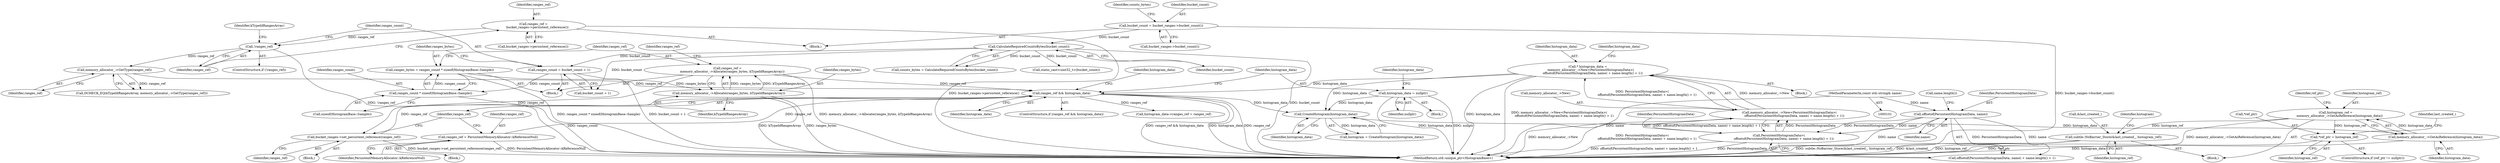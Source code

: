 digraph "0_Chrome_3f38b2253b19f9f9595f79fb92bfb5077e7b1959_0@API" {
"1000316" [label="(Call,histogram_ref =\n        memory_allocator_->GetAsReference(histogram_data))"];
"1000318" [label="(Call,memory_allocator_->GetAsReference(histogram_data))"];
"1000297" [label="(Call,CreateHistogram(histogram_data))"];
"1000288" [label="(Call,histogram_data = nullptr)"];
"1000255" [label="(Call,ranges_ref && histogram_data)"];
"1000252" [label="(Call,memory_allocator_->GetType(ranges_ref))"];
"1000183" [label="(Call,!ranges_ref)"];
"1000179" [label="(Call,ranges_ref =\n        bucket_ranges->persistent_reference())"];
"1000199" [label="(Call,ranges_ref =\n          memory_allocator_->Allocate(ranges_bytes, kTypeIdRangesArray))"];
"1000201" [label="(Call,memory_allocator_->Allocate(ranges_bytes, kTypeIdRangesArray))"];
"1000193" [label="(Call,ranges_bytes = ranges_count * sizeof(HistogramBase::Sample))"];
"1000195" [label="(Call,ranges_count * sizeof(HistogramBase::Sample))"];
"1000187" [label="(Call,ranges_count = bucket_count + 1)"];
"1000165" [label="(Call,CalculateRequiredCountsBytes(bucket_count))"];
"1000159" [label="(Call,bucket_count = bucket_ranges->bucket_count())"];
"1000245" [label="(Call,ranges_ref = PersistentMemoryAllocator::kReferenceNull)"];
"1000240" [label="(Call,bucket_ranges->set_persistent_reference(ranges_ref))"];
"1000115" [label="(Call,* histogram_data =\n      memory_allocator_->New<PersistentHistogramData>(\n          offsetof(PersistentHistogramData, name) + name.length() + 1))"];
"1000117" [label="(Call,memory_allocator_->New<PersistentHistogramData>(\n          offsetof(PersistentHistogramData, name) + name.length() + 1))"];
"1000121" [label="(Call,PersistentHistogramData>(\n          offsetof(PersistentHistogramData, name) + name.length() + 1))"];
"1000124" [label="(Call,offsetof(PersistentHistogramData, name))"];
"1000103" [label="(MethodParameterIn,const std::string& name)"];
"1000324" [label="(Call,*ref_ptr = histogram_ref)"];
"1000328" [label="(Call,subtle::NoBarrier_Store(&last_created_, histogram_ref))"];
"1000124" [label="(Call,offsetof(PersistentHistogramData, name))"];
"1000241" [label="(Identifier,ranges_ref)"];
"1000252" [label="(Call,memory_allocator_->GetType(ranges_ref))"];
"1000118" [label="(Call,memory_allocator_->New)"];
"1000203" [label="(Identifier,kTypeIdRangesArray)"];
"1000166" [label="(Identifier,bucket_count)"];
"1000257" [label="(Identifier,histogram_data)"];
"1000187" [label="(Call,ranges_count = bucket_count + 1)"];
"1000250" [label="(Call,DCHECK_EQ(kTypeIdRangesArray, memory_allocator_->GetType(ranges_ref)))"];
"1000183" [label="(Call,!ranges_ref)"];
"1000201" [label="(Call,memory_allocator_->Allocate(ranges_bytes, kTypeIdRangesArray))"];
"1000298" [label="(Identifier,histogram_data)"];
"1000180" [label="(Identifier,ranges_ref)"];
"1000297" [label="(Call,CreateHistogram(histogram_data))"];
"1000109" [label="(Block,)"];
"1000325" [label="(Call,*ref_ptr)"];
"1000188" [label="(Identifier,ranges_count)"];
"1000246" [label="(Identifier,ranges_ref)"];
"1000179" [label="(Call,ranges_ref =\n        bucket_ranges->persistent_reference())"];
"1000322" [label="(Identifier,ref_ptr)"];
"1000181" [label="(Call,bucket_ranges->persistent_reference())"];
"1000316" [label="(Call,histogram_ref =\n        memory_allocator_->GetAsReference(histogram_data))"];
"1000131" [label="(Identifier,histogram_data)"];
"1000185" [label="(Block,)"];
"1000199" [label="(Call,ranges_ref =\n          memory_allocator_->Allocate(ranges_bytes, kTypeIdRangesArray))"];
"1000165" [label="(Call,CalculateRequiredCountsBytes(bucket_count))"];
"1000116" [label="(Identifier,histogram_data)"];
"1000330" [label="(Identifier,last_created_)"];
"1000194" [label="(Identifier,ranges_bytes)"];
"1000329" [label="(Call,&last_created_)"];
"1000324" [label="(Call,*ref_ptr = histogram_ref)"];
"1000123" [label="(Call,offsetof(PersistentHistogramData, name) + name.length() + 1)"];
"1000253" [label="(Identifier,ranges_ref)"];
"1000115" [label="(Call,* histogram_data =\n      memory_allocator_->New<PersistentHistogramData>(\n          offsetof(PersistentHistogramData, name) + name.length() + 1))"];
"1000333" [label="(Identifier,histogram)"];
"1000159" [label="(Call,bucket_count = bucket_ranges->bucket_count())"];
"1000261" [label="(Identifier,histogram_data)"];
"1000327" [label="(Identifier,histogram_ref)"];
"1000157" [label="(Block,)"];
"1000117" [label="(Call,memory_allocator_->New<PersistentHistogramData>(\n          offsetof(PersistentHistogramData, name) + name.length() + 1))"];
"1000189" [label="(Call,bucket_count + 1)"];
"1000245" [label="(Call,ranges_ref = PersistentMemoryAllocator::kReferenceNull)"];
"1000287" [label="(Block,)"];
"1000161" [label="(Call,bucket_ranges->bucket_count())"];
"1000254" [label="(ControlStructure,if (ranges_ref && histogram_data))"];
"1000200" [label="(Identifier,ranges_ref)"];
"1000184" [label="(Identifier,ranges_ref)"];
"1000343" [label="(MethodReturn,std::unique_ptr<HistogramBase>)"];
"1000195" [label="(Call,ranges_count * sizeof(HistogramBase::Sample))"];
"1000292" [label="(Identifier,histogram_data)"];
"1000240" [label="(Call,bucket_ranges->set_persistent_reference(ranges_ref))"];
"1000197" [label="(Call,sizeof(HistogramBase::Sample))"];
"1000126" [label="(Identifier,name)"];
"1000318" [label="(Call,memory_allocator_->GetAsReference(histogram_data))"];
"1000290" [label="(Identifier,nullptr)"];
"1000121" [label="(Call,PersistentHistogramData>(\n          offsetof(PersistentHistogramData, name) + name.length() + 1))"];
"1000196" [label="(Identifier,ranges_count)"];
"1000163" [label="(Call,counts_bytes = CalculateRequiredCountsBytes(bucket_count))"];
"1000293" [label="(Block,)"];
"1000223" [label="(Block,)"];
"1000122" [label="(Identifier,PersistentHistogramData)"];
"1000193" [label="(Call,ranges_bytes = ranges_count * sizeof(HistogramBase::Sample))"];
"1000276" [label="(Call,histogram_data->ranges_ref = ranges_ref)"];
"1000320" [label="(ControlStructure,if (ref_ptr != nullptr))"];
"1000255" [label="(Call,ranges_ref && histogram_data)"];
"1000288" [label="(Call,histogram_data = nullptr)"];
"1000289" [label="(Identifier,histogram_data)"];
"1000128" [label="(Call,name.length())"];
"1000295" [label="(Call,histogram = CreateHistogram(histogram_data))"];
"1000125" [label="(Identifier,PersistentHistogramData)"];
"1000247" [label="(Identifier,PersistentMemoryAllocator::kReferenceNull)"];
"1000182" [label="(ControlStructure,if (!ranges_ref))"];
"1000164" [label="(Identifier,counts_bytes)"];
"1000251" [label="(Identifier,kTypeIdRangesArray)"];
"1000256" [label="(Identifier,ranges_ref)"];
"1000205" [label="(Identifier,ranges_ref)"];
"1000328" [label="(Call,subtle::NoBarrier_Store(&last_created_, histogram_ref))"];
"1000103" [label="(MethodParameterIn,const std::string& name)"];
"1000273" [label="(Call,static_cast<uint32_t>(bucket_count))"];
"1000319" [label="(Identifier,histogram_data)"];
"1000331" [label="(Identifier,histogram_ref)"];
"1000243" [label="(Block,)"];
"1000317" [label="(Identifier,histogram_ref)"];
"1000160" [label="(Identifier,bucket_count)"];
"1000202" [label="(Identifier,ranges_bytes)"];
"1000316" -> "1000293"  [label="AST: "];
"1000316" -> "1000318"  [label="CFG: "];
"1000317" -> "1000316"  [label="AST: "];
"1000318" -> "1000316"  [label="AST: "];
"1000322" -> "1000316"  [label="CFG: "];
"1000316" -> "1000343"  [label="DDG: memory_allocator_->GetAsReference(histogram_data)"];
"1000318" -> "1000316"  [label="DDG: histogram_data"];
"1000316" -> "1000324"  [label="DDG: histogram_ref"];
"1000316" -> "1000328"  [label="DDG: histogram_ref"];
"1000318" -> "1000319"  [label="CFG: "];
"1000319" -> "1000318"  [label="AST: "];
"1000318" -> "1000343"  [label="DDG: histogram_data"];
"1000297" -> "1000318"  [label="DDG: histogram_data"];
"1000297" -> "1000295"  [label="AST: "];
"1000297" -> "1000298"  [label="CFG: "];
"1000298" -> "1000297"  [label="AST: "];
"1000295" -> "1000297"  [label="CFG: "];
"1000297" -> "1000295"  [label="DDG: histogram_data"];
"1000288" -> "1000297"  [label="DDG: histogram_data"];
"1000255" -> "1000297"  [label="DDG: histogram_data"];
"1000115" -> "1000297"  [label="DDG: histogram_data"];
"1000288" -> "1000287"  [label="AST: "];
"1000288" -> "1000290"  [label="CFG: "];
"1000289" -> "1000288"  [label="AST: "];
"1000290" -> "1000288"  [label="AST: "];
"1000292" -> "1000288"  [label="CFG: "];
"1000288" -> "1000343"  [label="DDG: nullptr"];
"1000288" -> "1000343"  [label="DDG: histogram_data"];
"1000255" -> "1000254"  [label="AST: "];
"1000255" -> "1000256"  [label="CFG: "];
"1000255" -> "1000257"  [label="CFG: "];
"1000256" -> "1000255"  [label="AST: "];
"1000257" -> "1000255"  [label="AST: "];
"1000261" -> "1000255"  [label="CFG: "];
"1000289" -> "1000255"  [label="CFG: "];
"1000255" -> "1000343"  [label="DDG: ranges_ref && histogram_data"];
"1000255" -> "1000343"  [label="DDG: histogram_data"];
"1000255" -> "1000343"  [label="DDG: ranges_ref"];
"1000252" -> "1000255"  [label="DDG: ranges_ref"];
"1000199" -> "1000255"  [label="DDG: ranges_ref"];
"1000245" -> "1000255"  [label="DDG: ranges_ref"];
"1000240" -> "1000255"  [label="DDG: ranges_ref"];
"1000115" -> "1000255"  [label="DDG: histogram_data"];
"1000255" -> "1000276"  [label="DDG: ranges_ref"];
"1000252" -> "1000250"  [label="AST: "];
"1000252" -> "1000253"  [label="CFG: "];
"1000253" -> "1000252"  [label="AST: "];
"1000250" -> "1000252"  [label="CFG: "];
"1000252" -> "1000250"  [label="DDG: ranges_ref"];
"1000183" -> "1000252"  [label="DDG: ranges_ref"];
"1000183" -> "1000182"  [label="AST: "];
"1000183" -> "1000184"  [label="CFG: "];
"1000184" -> "1000183"  [label="AST: "];
"1000188" -> "1000183"  [label="CFG: "];
"1000251" -> "1000183"  [label="CFG: "];
"1000183" -> "1000343"  [label="DDG: !ranges_ref"];
"1000179" -> "1000183"  [label="DDG: ranges_ref"];
"1000179" -> "1000157"  [label="AST: "];
"1000179" -> "1000181"  [label="CFG: "];
"1000180" -> "1000179"  [label="AST: "];
"1000181" -> "1000179"  [label="AST: "];
"1000184" -> "1000179"  [label="CFG: "];
"1000179" -> "1000343"  [label="DDG: bucket_ranges->persistent_reference()"];
"1000199" -> "1000185"  [label="AST: "];
"1000199" -> "1000201"  [label="CFG: "];
"1000200" -> "1000199"  [label="AST: "];
"1000201" -> "1000199"  [label="AST: "];
"1000205" -> "1000199"  [label="CFG: "];
"1000199" -> "1000343"  [label="DDG: memory_allocator_->Allocate(ranges_bytes, kTypeIdRangesArray)"];
"1000201" -> "1000199"  [label="DDG: ranges_bytes"];
"1000201" -> "1000199"  [label="DDG: kTypeIdRangesArray"];
"1000199" -> "1000240"  [label="DDG: ranges_ref"];
"1000201" -> "1000203"  [label="CFG: "];
"1000202" -> "1000201"  [label="AST: "];
"1000203" -> "1000201"  [label="AST: "];
"1000201" -> "1000343"  [label="DDG: kTypeIdRangesArray"];
"1000201" -> "1000343"  [label="DDG: ranges_bytes"];
"1000193" -> "1000201"  [label="DDG: ranges_bytes"];
"1000193" -> "1000185"  [label="AST: "];
"1000193" -> "1000195"  [label="CFG: "];
"1000194" -> "1000193"  [label="AST: "];
"1000195" -> "1000193"  [label="AST: "];
"1000200" -> "1000193"  [label="CFG: "];
"1000193" -> "1000343"  [label="DDG: ranges_count * sizeof(HistogramBase::Sample)"];
"1000195" -> "1000193"  [label="DDG: ranges_count"];
"1000195" -> "1000197"  [label="CFG: "];
"1000196" -> "1000195"  [label="AST: "];
"1000197" -> "1000195"  [label="AST: "];
"1000195" -> "1000343"  [label="DDG: ranges_count"];
"1000187" -> "1000195"  [label="DDG: ranges_count"];
"1000187" -> "1000185"  [label="AST: "];
"1000187" -> "1000189"  [label="CFG: "];
"1000188" -> "1000187"  [label="AST: "];
"1000189" -> "1000187"  [label="AST: "];
"1000194" -> "1000187"  [label="CFG: "];
"1000187" -> "1000343"  [label="DDG: bucket_count + 1"];
"1000165" -> "1000187"  [label="DDG: bucket_count"];
"1000165" -> "1000163"  [label="AST: "];
"1000165" -> "1000166"  [label="CFG: "];
"1000166" -> "1000165"  [label="AST: "];
"1000163" -> "1000165"  [label="CFG: "];
"1000165" -> "1000343"  [label="DDG: bucket_count"];
"1000165" -> "1000163"  [label="DDG: bucket_count"];
"1000159" -> "1000165"  [label="DDG: bucket_count"];
"1000165" -> "1000189"  [label="DDG: bucket_count"];
"1000165" -> "1000273"  [label="DDG: bucket_count"];
"1000159" -> "1000157"  [label="AST: "];
"1000159" -> "1000161"  [label="CFG: "];
"1000160" -> "1000159"  [label="AST: "];
"1000161" -> "1000159"  [label="AST: "];
"1000164" -> "1000159"  [label="CFG: "];
"1000159" -> "1000343"  [label="DDG: bucket_ranges->bucket_count()"];
"1000245" -> "1000243"  [label="AST: "];
"1000245" -> "1000247"  [label="CFG: "];
"1000246" -> "1000245"  [label="AST: "];
"1000247" -> "1000245"  [label="AST: "];
"1000256" -> "1000245"  [label="CFG: "];
"1000245" -> "1000343"  [label="DDG: PersistentMemoryAllocator::kReferenceNull"];
"1000240" -> "1000223"  [label="AST: "];
"1000240" -> "1000241"  [label="CFG: "];
"1000241" -> "1000240"  [label="AST: "];
"1000256" -> "1000240"  [label="CFG: "];
"1000240" -> "1000343"  [label="DDG: bucket_ranges->set_persistent_reference(ranges_ref)"];
"1000115" -> "1000109"  [label="AST: "];
"1000115" -> "1000117"  [label="CFG: "];
"1000116" -> "1000115"  [label="AST: "];
"1000117" -> "1000115"  [label="AST: "];
"1000131" -> "1000115"  [label="CFG: "];
"1000115" -> "1000343"  [label="DDG: memory_allocator_->New<PersistentHistogramData>(\n          offsetof(PersistentHistogramData, name) + name.length() + 1)"];
"1000115" -> "1000343"  [label="DDG: histogram_data"];
"1000117" -> "1000115"  [label="DDG: memory_allocator_->New"];
"1000117" -> "1000115"  [label="DDG: PersistentHistogramData>(\n          offsetof(PersistentHistogramData, name) + name.length() + 1)"];
"1000117" -> "1000121"  [label="CFG: "];
"1000118" -> "1000117"  [label="AST: "];
"1000121" -> "1000117"  [label="AST: "];
"1000117" -> "1000343"  [label="DDG: PersistentHistogramData>(\n          offsetof(PersistentHistogramData, name) + name.length() + 1)"];
"1000117" -> "1000343"  [label="DDG: memory_allocator_->New"];
"1000121" -> "1000117"  [label="DDG: PersistentHistogramData"];
"1000121" -> "1000117"  [label="DDG: offsetof(PersistentHistogramData, name) + name.length() + 1"];
"1000121" -> "1000123"  [label="CFG: "];
"1000122" -> "1000121"  [label="AST: "];
"1000123" -> "1000121"  [label="AST: "];
"1000121" -> "1000343"  [label="DDG: offsetof(PersistentHistogramData, name) + name.length() + 1"];
"1000121" -> "1000343"  [label="DDG: PersistentHistogramData"];
"1000124" -> "1000121"  [label="DDG: PersistentHistogramData"];
"1000124" -> "1000121"  [label="DDG: name"];
"1000124" -> "1000123"  [label="AST: "];
"1000124" -> "1000126"  [label="CFG: "];
"1000125" -> "1000124"  [label="AST: "];
"1000126" -> "1000124"  [label="AST: "];
"1000128" -> "1000124"  [label="CFG: "];
"1000124" -> "1000343"  [label="DDG: name"];
"1000124" -> "1000123"  [label="DDG: PersistentHistogramData"];
"1000124" -> "1000123"  [label="DDG: name"];
"1000103" -> "1000124"  [label="DDG: name"];
"1000103" -> "1000101"  [label="AST: "];
"1000103" -> "1000343"  [label="DDG: name"];
"1000324" -> "1000320"  [label="AST: "];
"1000324" -> "1000327"  [label="CFG: "];
"1000325" -> "1000324"  [label="AST: "];
"1000327" -> "1000324"  [label="AST: "];
"1000330" -> "1000324"  [label="CFG: "];
"1000324" -> "1000343"  [label="DDG: *ref_ptr"];
"1000328" -> "1000293"  [label="AST: "];
"1000328" -> "1000331"  [label="CFG: "];
"1000329" -> "1000328"  [label="AST: "];
"1000331" -> "1000328"  [label="AST: "];
"1000333" -> "1000328"  [label="CFG: "];
"1000328" -> "1000343"  [label="DDG: histogram_ref"];
"1000328" -> "1000343"  [label="DDG: subtle::NoBarrier_Store(&last_created_, histogram_ref)"];
"1000328" -> "1000343"  [label="DDG: &last_created_"];
}

